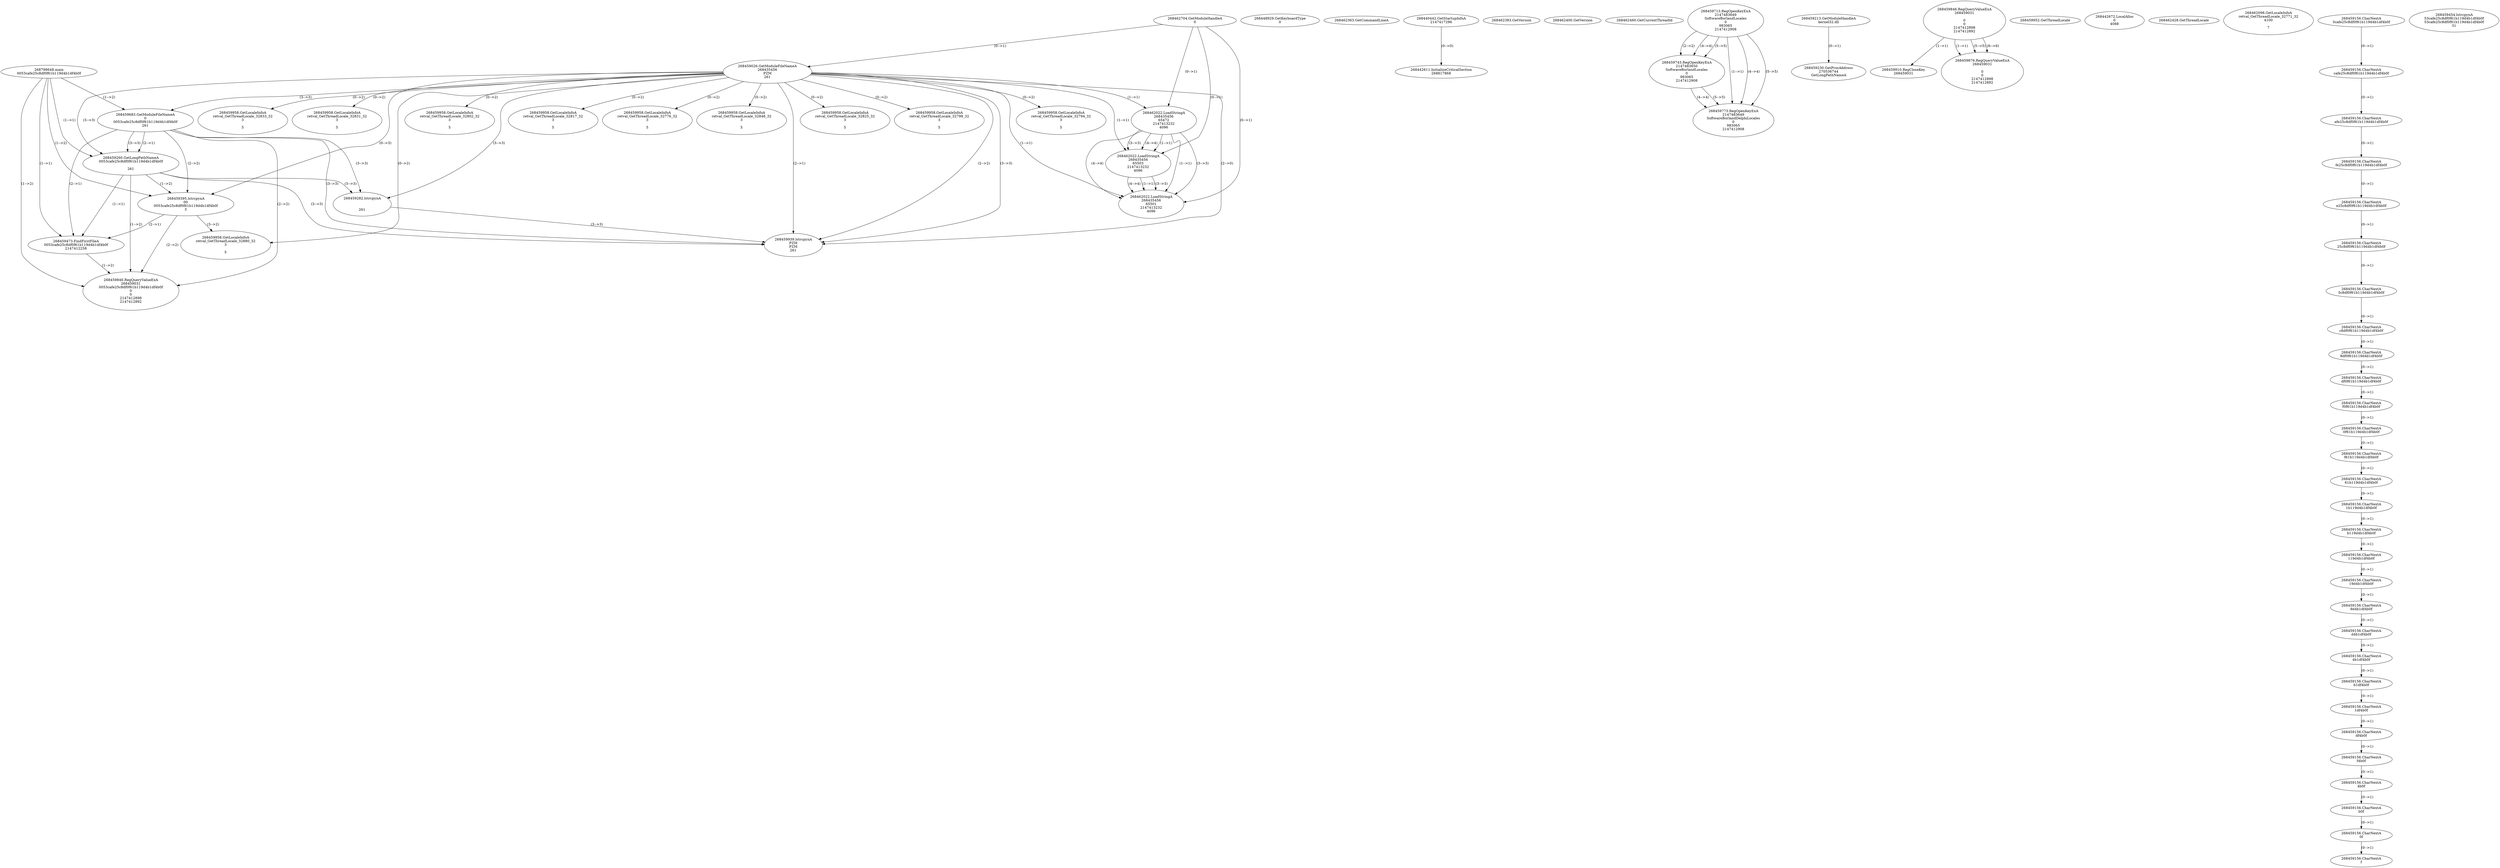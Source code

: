 // Global SCDG with merge call
digraph {
	0 [label="268798648.main
0053cafe25c8df0f61b119d4b1df4b0f"]
	1 [label="268462704.GetModuleHandleA
0"]
	2 [label="268448929.GetKeyboardType
0"]
	3 [label="268462363.GetCommandLineA
"]
	4 [label="268440442.GetStartupInfoA
2147417296"]
	5 [label="268462383.GetVersion
"]
	6 [label="268462400.GetVersion
"]
	7 [label="268462460.GetCurrentThreadId
"]
	8 [label="268459026.GetModuleFileNameA
268435456
PZM
261"]
	1 -> 8 [label="(0-->1)"]
	9 [label="268459683.GetModuleFileNameA
0
0053cafe25c8df0f61b119d4b1df4b0f
261"]
	0 -> 9 [label="(1-->2)"]
	8 -> 9 [label="(3-->3)"]
	10 [label="268459713.RegOpenKeyExA
2147483649
Software\Borland\Locales
0
983065
2147412908"]
	11 [label="268459743.RegOpenKeyExA
2147483650
Software\Borland\Locales
0
983065
2147412908"]
	10 -> 11 [label="(2-->2)"]
	10 -> 11 [label="(4-->4)"]
	10 -> 11 [label="(5-->5)"]
	12 [label="268459213.GetModuleHandleA
kernel32.dll"]
	13 [label="268459230.GetProcAddress
270536744
GetLongPathNameA"]
	12 -> 13 [label="(0-->1)"]
	14 [label="268459260.GetLongPathNameA
0053cafe25c8df0f61b119d4b1df4b0f

261"]
	0 -> 14 [label="(1-->1)"]
	9 -> 14 [label="(2-->1)"]
	8 -> 14 [label="(3-->3)"]
	9 -> 14 [label="(3-->3)"]
	15 [label="268459282.lstrcpynA


261"]
	8 -> 15 [label="(3-->3)"]
	9 -> 15 [label="(3-->3)"]
	14 -> 15 [label="(3-->3)"]
	16 [label="268459846.RegQueryValueExA
268459031

0
0
2147412898
2147412892"]
	17 [label="268459910.RegCloseKey
268459031"]
	16 -> 17 [label="(1-->1)"]
	18 [label="268459939.lstrcpynA
PZM
PZM
261"]
	8 -> 18 [label="(2-->1)"]
	8 -> 18 [label="(2-->2)"]
	8 -> 18 [label="(3-->3)"]
	9 -> 18 [label="(3-->3)"]
	14 -> 18 [label="(3-->3)"]
	15 -> 18 [label="(3-->3)"]
	8 -> 18 [label="(2-->0)"]
	19 [label="268459952.GetThreadLocale
"]
	20 [label="268459958.GetLocaleInfoA
retval_GetThreadLocale_32794_32
3

5"]
	8 -> 20 [label="(0-->2)"]
	21 [label="268462022.LoadStringA
268435456
65472
2147413232
4096"]
	1 -> 21 [label="(0-->1)"]
	8 -> 21 [label="(1-->1)"]
	22 [label="268462022.LoadStringA
268435456
65503
2147413232
4096"]
	1 -> 22 [label="(0-->1)"]
	8 -> 22 [label="(1-->1)"]
	21 -> 22 [label="(1-->1)"]
	21 -> 22 [label="(3-->3)"]
	21 -> 22 [label="(4-->4)"]
	23 [label="268442611.InitializeCriticalSection
268817868"]
	4 -> 23 [label="(0-->0)"]
	24 [label="268442672.LocalAlloc
0
4088"]
	25 [label="268459876.RegQueryValueExA
268459031

0
0
2147412898
2147412892"]
	16 -> 25 [label="(1-->1)"]
	16 -> 25 [label="(5-->5)"]
	16 -> 25 [label="(6-->6)"]
	26 [label="268459958.GetLocaleInfoA
retval_GetThreadLocale_32833_32
3

5"]
	8 -> 26 [label="(0-->2)"]
	27 [label="268462428.GetThreadLocale
"]
	28 [label="268462098.GetLocaleInfoA
retval_GetThreadLocale_32771_32
4100

7"]
	29 [label="268459958.GetLocaleInfoA
retval_GetThreadLocale_32831_32
3

5"]
	8 -> 29 [label="(0-->2)"]
	30 [label="268459773.RegOpenKeyExA
2147483649
Software\Borland\Delphi\Locales
0
983065
2147412908"]
	10 -> 30 [label="(1-->1)"]
	10 -> 30 [label="(4-->4)"]
	11 -> 30 [label="(4-->4)"]
	10 -> 30 [label="(5-->5)"]
	11 -> 30 [label="(5-->5)"]
	31 [label="268459395.lstrcpynA
00
0053cafe25c8df0f61b119d4b1df4b0f
3"]
	0 -> 31 [label="(1-->2)"]
	9 -> 31 [label="(2-->2)"]
	14 -> 31 [label="(1-->2)"]
	8 -> 31 [label="(0-->3)"]
	32 [label="268459156.CharNextA
3cafe25c8df0f61b119d4b1df4b0f"]
	33 [label="268459156.CharNextA
cafe25c8df0f61b119d4b1df4b0f"]
	32 -> 33 [label="(0-->1)"]
	34 [label="268459156.CharNextA
afe25c8df0f61b119d4b1df4b0f"]
	33 -> 34 [label="(0-->1)"]
	35 [label="268459156.CharNextA
fe25c8df0f61b119d4b1df4b0f"]
	34 -> 35 [label="(0-->1)"]
	36 [label="268459156.CharNextA
e25c8df0f61b119d4b1df4b0f"]
	35 -> 36 [label="(0-->1)"]
	37 [label="268459156.CharNextA
25c8df0f61b119d4b1df4b0f"]
	36 -> 37 [label="(0-->1)"]
	38 [label="268459156.CharNextA
5c8df0f61b119d4b1df4b0f"]
	37 -> 38 [label="(0-->1)"]
	39 [label="268459156.CharNextA
c8df0f61b119d4b1df4b0f"]
	38 -> 39 [label="(0-->1)"]
	40 [label="268459156.CharNextA
8df0f61b119d4b1df4b0f"]
	39 -> 40 [label="(0-->1)"]
	41 [label="268459156.CharNextA
df0f61b119d4b1df4b0f"]
	40 -> 41 [label="(0-->1)"]
	42 [label="268459156.CharNextA
f0f61b119d4b1df4b0f"]
	41 -> 42 [label="(0-->1)"]
	43 [label="268459156.CharNextA
0f61b119d4b1df4b0f"]
	42 -> 43 [label="(0-->1)"]
	44 [label="268459156.CharNextA
f61b119d4b1df4b0f"]
	43 -> 44 [label="(0-->1)"]
	45 [label="268459156.CharNextA
61b119d4b1df4b0f"]
	44 -> 45 [label="(0-->1)"]
	46 [label="268459156.CharNextA
1b119d4b1df4b0f"]
	45 -> 46 [label="(0-->1)"]
	47 [label="268459156.CharNextA
b119d4b1df4b0f"]
	46 -> 47 [label="(0-->1)"]
	48 [label="268459156.CharNextA
119d4b1df4b0f"]
	47 -> 48 [label="(0-->1)"]
	49 [label="268459156.CharNextA
19d4b1df4b0f"]
	48 -> 49 [label="(0-->1)"]
	50 [label="268459156.CharNextA
9d4b1df4b0f"]
	49 -> 50 [label="(0-->1)"]
	51 [label="268459156.CharNextA
d4b1df4b0f"]
	50 -> 51 [label="(0-->1)"]
	52 [label="268459156.CharNextA
4b1df4b0f"]
	51 -> 52 [label="(0-->1)"]
	53 [label="268459156.CharNextA
b1df4b0f"]
	52 -> 53 [label="(0-->1)"]
	54 [label="268459156.CharNextA
1df4b0f"]
	53 -> 54 [label="(0-->1)"]
	55 [label="268459156.CharNextA
df4b0f"]
	54 -> 55 [label="(0-->1)"]
	56 [label="268459156.CharNextA
f4b0f"]
	55 -> 56 [label="(0-->1)"]
	57 [label="268459156.CharNextA
4b0f"]
	56 -> 57 [label="(0-->1)"]
	58 [label="268459156.CharNextA
b0f"]
	57 -> 58 [label="(0-->1)"]
	59 [label="268459156.CharNextA
0f"]
	58 -> 59 [label="(0-->1)"]
	60 [label="268459156.CharNextA
f"]
	59 -> 60 [label="(0-->1)"]
	61 [label="268459454.lstrcpynA
53cafe25c8df0f61b119d4b1df4b0f
53cafe25c8df0f61b119d4b1df4b0f
31"]
	62 [label="268459473.FindFirstFileA
0053cafe25c8df0f61b119d4b1df4b0f
2147412258"]
	0 -> 62 [label="(1-->1)"]
	9 -> 62 [label="(2-->1)"]
	14 -> 62 [label="(1-->1)"]
	31 -> 62 [label="(2-->1)"]
	63 [label="268459846.RegQueryValueExA
268459031
0053cafe25c8df0f61b119d4b1df4b0f
0
0
2147412898
2147412892"]
	0 -> 63 [label="(1-->2)"]
	9 -> 63 [label="(2-->2)"]
	14 -> 63 [label="(1-->2)"]
	31 -> 63 [label="(2-->2)"]
	62 -> 63 [label="(1-->2)"]
	64 [label="268459958.GetLocaleInfoA
retval_GetThreadLocale_32880_32
3

5"]
	8 -> 64 [label="(0-->2)"]
	31 -> 64 [label="(3-->2)"]
	65 [label="268459958.GetLocaleInfoA
retval_GetThreadLocale_32802_32
3

5"]
	8 -> 65 [label="(0-->2)"]
	66 [label="268462022.LoadStringA
268435456
65501
2147413232
4096"]
	1 -> 66 [label="(0-->1)"]
	8 -> 66 [label="(1-->1)"]
	21 -> 66 [label="(1-->1)"]
	22 -> 66 [label="(1-->1)"]
	21 -> 66 [label="(3-->3)"]
	22 -> 66 [label="(3-->3)"]
	21 -> 66 [label="(4-->4)"]
	22 -> 66 [label="(4-->4)"]
	67 [label="268459958.GetLocaleInfoA
retval_GetThreadLocale_32817_32
3

5"]
	8 -> 67 [label="(0-->2)"]
	68 [label="268459958.GetLocaleInfoA
retval_GetThreadLocale_32776_32
3

5"]
	8 -> 68 [label="(0-->2)"]
	69 [label="268459958.GetLocaleInfoA
retval_GetThreadLocale_32848_32
3

5"]
	8 -> 69 [label="(0-->2)"]
	70 [label="268459958.GetLocaleInfoA
retval_GetThreadLocale_32825_32
3

5"]
	8 -> 70 [label="(0-->2)"]
	71 [label="268459958.GetLocaleInfoA
retval_GetThreadLocale_32798_32
3

5"]
	8 -> 71 [label="(0-->2)"]
}
